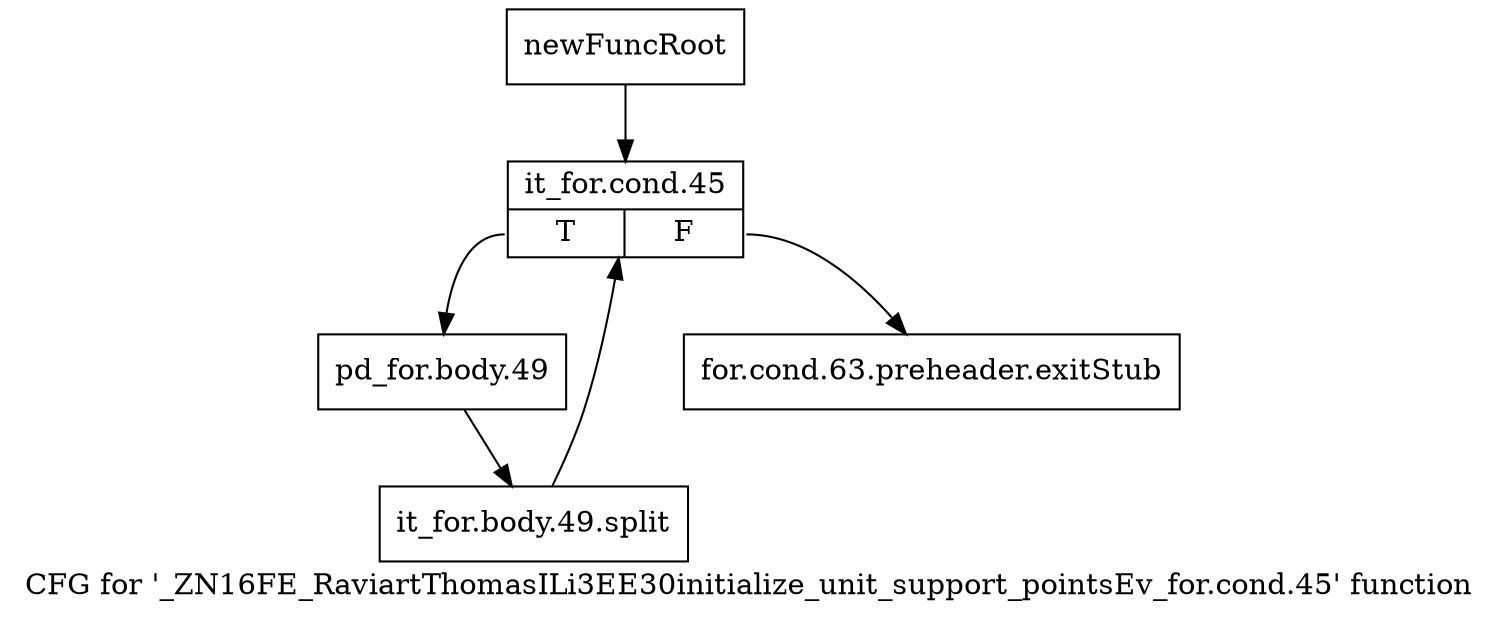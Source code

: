 digraph "CFG for '_ZN16FE_RaviartThomasILi3EE30initialize_unit_support_pointsEv_for.cond.45' function" {
	label="CFG for '_ZN16FE_RaviartThomasILi3EE30initialize_unit_support_pointsEv_for.cond.45' function";

	Node0x913b260 [shape=record,label="{newFuncRoot}"];
	Node0x913b260 -> Node0x913b300;
	Node0x913b2b0 [shape=record,label="{for.cond.63.preheader.exitStub}"];
	Node0x913b300 [shape=record,label="{it_for.cond.45|{<s0>T|<s1>F}}"];
	Node0x913b300:s0 -> Node0x913b350;
	Node0x913b300:s1 -> Node0x913b2b0;
	Node0x913b350 [shape=record,label="{pd_for.body.49}"];
	Node0x913b350 -> Node0xc62f180;
	Node0xc62f180 [shape=record,label="{it_for.body.49.split}"];
	Node0xc62f180 -> Node0x913b300;
}
